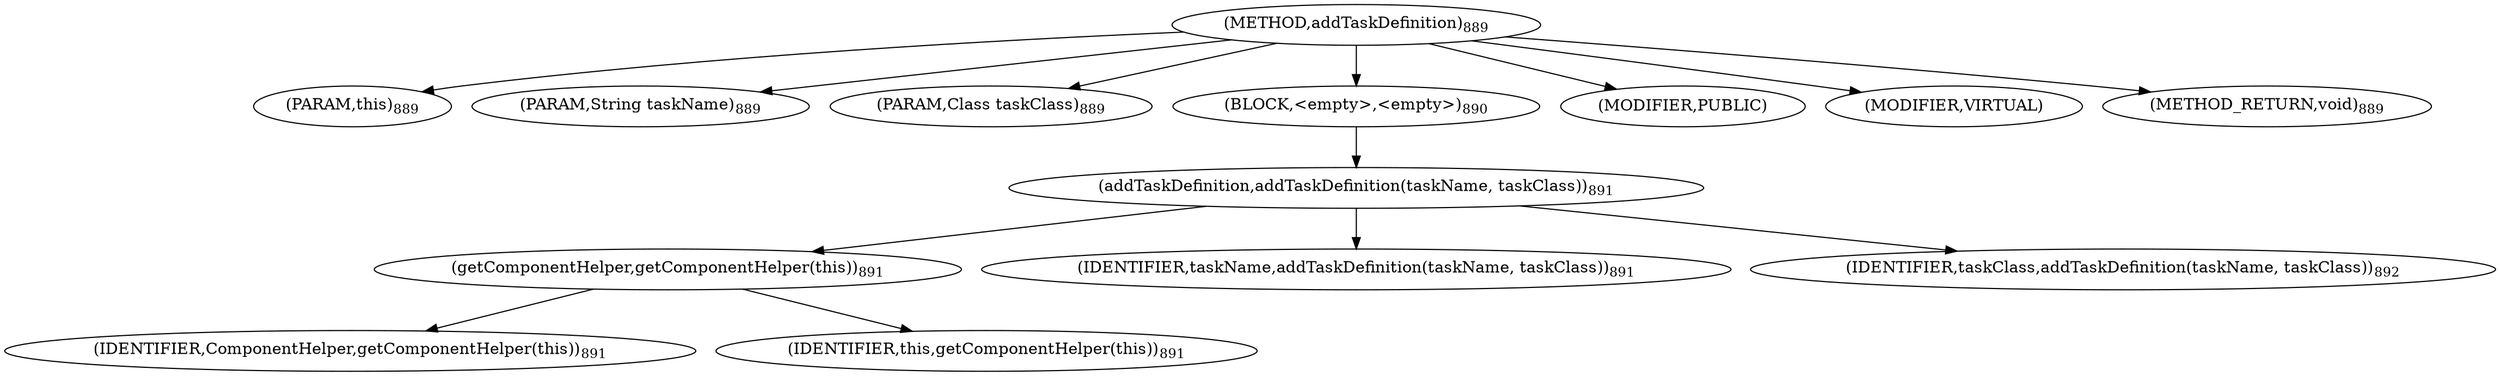 digraph "addTaskDefinition" {  
"1334" [label = <(METHOD,addTaskDefinition)<SUB>889</SUB>> ]
"90" [label = <(PARAM,this)<SUB>889</SUB>> ]
"1335" [label = <(PARAM,String taskName)<SUB>889</SUB>> ]
"1336" [label = <(PARAM,Class taskClass)<SUB>889</SUB>> ]
"1337" [label = <(BLOCK,&lt;empty&gt;,&lt;empty&gt;)<SUB>890</SUB>> ]
"1338" [label = <(addTaskDefinition,addTaskDefinition(taskName, taskClass))<SUB>891</SUB>> ]
"1339" [label = <(getComponentHelper,getComponentHelper(this))<SUB>891</SUB>> ]
"1340" [label = <(IDENTIFIER,ComponentHelper,getComponentHelper(this))<SUB>891</SUB>> ]
"89" [label = <(IDENTIFIER,this,getComponentHelper(this))<SUB>891</SUB>> ]
"1341" [label = <(IDENTIFIER,taskName,addTaskDefinition(taskName, taskClass))<SUB>891</SUB>> ]
"1342" [label = <(IDENTIFIER,taskClass,addTaskDefinition(taskName, taskClass))<SUB>892</SUB>> ]
"1343" [label = <(MODIFIER,PUBLIC)> ]
"1344" [label = <(MODIFIER,VIRTUAL)> ]
"1345" [label = <(METHOD_RETURN,void)<SUB>889</SUB>> ]
  "1334" -> "90" 
  "1334" -> "1335" 
  "1334" -> "1336" 
  "1334" -> "1337" 
  "1334" -> "1343" 
  "1334" -> "1344" 
  "1334" -> "1345" 
  "1337" -> "1338" 
  "1338" -> "1339" 
  "1338" -> "1341" 
  "1338" -> "1342" 
  "1339" -> "1340" 
  "1339" -> "89" 
}
